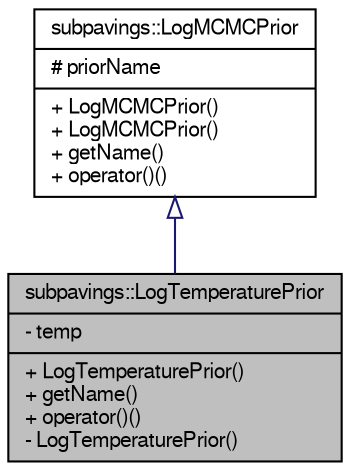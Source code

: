 digraph G
{
  edge [fontname="FreeSans",fontsize="10",labelfontname="FreeSans",labelfontsize="10"];
  node [fontname="FreeSans",fontsize="10",shape=record];
  Node1 [label="{subpavings::LogTemperaturePrior\n|- temp\l|+ LogTemperaturePrior()\l+ getName()\l+ operator()()\l- LogTemperaturePrior()\l}",height=0.2,width=0.4,color="black", fillcolor="grey75", style="filled" fontcolor="black"];
  Node2 -> Node1 [dir="back",color="midnightblue",fontsize="10",style="solid",arrowtail="onormal",fontname="FreeSans"];
  Node2 [label="{subpavings::LogMCMCPrior\n|# priorName\l|+ LogMCMCPrior()\l+ LogMCMCPrior()\l+ getName()\l+ operator()()\l}",height=0.2,width=0.4,color="black", fillcolor="white", style="filled",URL="$classsubpavings_1_1LogMCMCPrior.shtml",tooltip="Abstract class for MCMC priors."];
}
